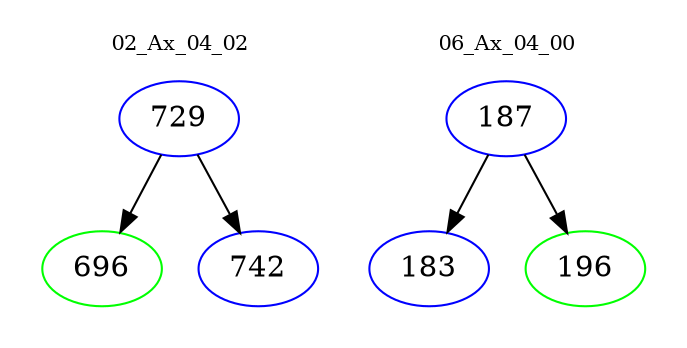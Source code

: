 digraph{
subgraph cluster_0 {
color = white
label = "02_Ax_04_02";
fontsize=10;
T0_729 [label="729", color="blue"]
T0_729 -> T0_696 [color="black"]
T0_696 [label="696", color="green"]
T0_729 -> T0_742 [color="black"]
T0_742 [label="742", color="blue"]
}
subgraph cluster_1 {
color = white
label = "06_Ax_04_00";
fontsize=10;
T1_187 [label="187", color="blue"]
T1_187 -> T1_183 [color="black"]
T1_183 [label="183", color="blue"]
T1_187 -> T1_196 [color="black"]
T1_196 [label="196", color="green"]
}
}
